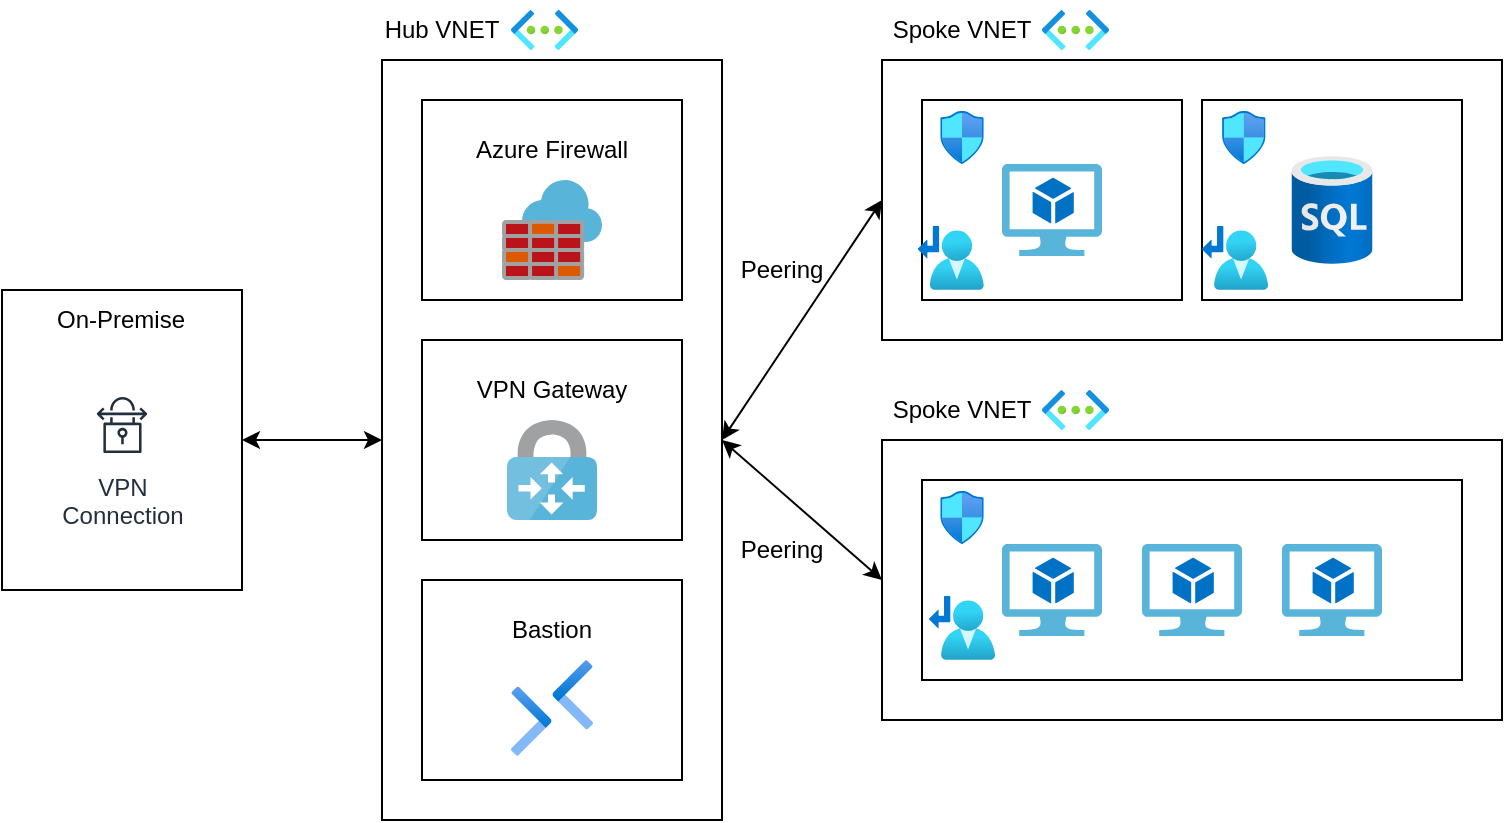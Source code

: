 <mxfile>
    <diagram name="ページ1" id="pa2pwAW6virNKL9udwBQ">
        <mxGraphModel dx="1137" dy="779" grid="1" gridSize="10" guides="1" tooltips="1" connect="1" arrows="1" fold="1" page="1" pageScale="1" pageWidth="827" pageHeight="1169" math="0" shadow="0">
            <root>
                <mxCell id="0"/>
                <mxCell id="1" parent="0"/>
                <mxCell id="B75yLUwn3lLQmJlEsTOT-1" value="" style="rounded=0;whiteSpace=wrap;html=1;" parent="1" vertex="1">
                    <mxGeometry x="250" y="120" width="170" height="380" as="geometry"/>
                </mxCell>
                <mxCell id="B75yLUwn3lLQmJlEsTOT-2" value="" style="rounded=0;whiteSpace=wrap;html=1;" parent="1" vertex="1">
                    <mxGeometry x="270" y="140" width="130" height="100" as="geometry"/>
                </mxCell>
                <mxCell id="B75yLUwn3lLQmJlEsTOT-3" value="" style="rounded=0;whiteSpace=wrap;html=1;" parent="1" vertex="1">
                    <mxGeometry x="270" y="260" width="130" height="100" as="geometry"/>
                </mxCell>
                <mxCell id="B75yLUwn3lLQmJlEsTOT-4" value="" style="rounded=0;whiteSpace=wrap;html=1;" parent="1" vertex="1">
                    <mxGeometry x="270" y="380" width="130" height="100" as="geometry"/>
                </mxCell>
                <mxCell id="B75yLUwn3lLQmJlEsTOT-5" value="Hub VNET" style="text;html=1;align=center;verticalAlign=middle;whiteSpace=wrap;rounded=0;" parent="1" vertex="1">
                    <mxGeometry x="250" y="90" width="60" height="30" as="geometry"/>
                </mxCell>
                <mxCell id="B75yLUwn3lLQmJlEsTOT-6" value="" style="image;sketch=0;aspect=fixed;html=1;points=[];align=center;fontSize=12;image=img/lib/mscae/Azure_Firewall.svg;" parent="1" vertex="1">
                    <mxGeometry x="310" y="180" width="50" height="50" as="geometry"/>
                </mxCell>
                <mxCell id="B75yLUwn3lLQmJlEsTOT-7" value="Azure Firewall" style="text;html=1;align=center;verticalAlign=middle;whiteSpace=wrap;rounded=0;" parent="1" vertex="1">
                    <mxGeometry x="290" y="150" width="90" height="30" as="geometry"/>
                </mxCell>
                <mxCell id="B75yLUwn3lLQmJlEsTOT-8" value="" style="image;sketch=0;aspect=fixed;html=1;points=[];align=center;fontSize=12;image=img/lib/mscae/VPN_Gateway.svg;" parent="1" vertex="1">
                    <mxGeometry x="312.5" y="300" width="45" height="50" as="geometry"/>
                </mxCell>
                <mxCell id="B75yLUwn3lLQmJlEsTOT-9" value="VPN Gateway" style="text;html=1;align=center;verticalAlign=middle;whiteSpace=wrap;rounded=0;" parent="1" vertex="1">
                    <mxGeometry x="290" y="270" width="90" height="30" as="geometry"/>
                </mxCell>
                <mxCell id="B75yLUwn3lLQmJlEsTOT-10" value="" style="image;aspect=fixed;html=1;points=[];align=center;fontSize=12;image=img/lib/azure2/networking/Bastions.svg;" parent="1" vertex="1">
                    <mxGeometry x="314.53" y="420" width="40.94" height="48" as="geometry"/>
                </mxCell>
                <mxCell id="B75yLUwn3lLQmJlEsTOT-11" value="Bastion" style="text;html=1;align=center;verticalAlign=middle;whiteSpace=wrap;rounded=0;" parent="1" vertex="1">
                    <mxGeometry x="290" y="390" width="90" height="30" as="geometry"/>
                </mxCell>
                <mxCell id="B75yLUwn3lLQmJlEsTOT-14" value="" style="rounded=0;whiteSpace=wrap;html=1;" parent="1" vertex="1">
                    <mxGeometry x="500" y="120" width="310" height="140" as="geometry"/>
                </mxCell>
                <mxCell id="B75yLUwn3lLQmJlEsTOT-15" value="Spoke VNET" style="text;html=1;align=center;verticalAlign=middle;whiteSpace=wrap;rounded=0;" parent="1" vertex="1">
                    <mxGeometry x="500" y="90" width="80" height="30" as="geometry"/>
                </mxCell>
                <mxCell id="B75yLUwn3lLQmJlEsTOT-16" value="" style="rounded=0;whiteSpace=wrap;html=1;" parent="1" vertex="1">
                    <mxGeometry x="520" y="140" width="130" height="100" as="geometry"/>
                </mxCell>
                <mxCell id="B75yLUwn3lLQmJlEsTOT-17" value="" style="rounded=0;whiteSpace=wrap;html=1;" parent="1" vertex="1">
                    <mxGeometry x="660" y="140" width="130" height="100" as="geometry"/>
                </mxCell>
                <mxCell id="B75yLUwn3lLQmJlEsTOT-18" value="" style="image;sketch=0;aspect=fixed;html=1;points=[];align=center;fontSize=12;image=img/lib/mscae/Virtual_Machine_2.svg;" parent="1" vertex="1">
                    <mxGeometry x="560" y="172" width="50" height="46" as="geometry"/>
                </mxCell>
                <mxCell id="B75yLUwn3lLQmJlEsTOT-20" value="" style="image;aspect=fixed;html=1;points=[];align=center;fontSize=12;image=img/lib/azure2/networking/Virtual_Networks.svg;" parent="1" vertex="1">
                    <mxGeometry x="314.53" y="95" width="33.5" height="20" as="geometry"/>
                </mxCell>
                <mxCell id="B75yLUwn3lLQmJlEsTOT-21" value="" style="image;aspect=fixed;html=1;points=[];align=center;fontSize=12;image=img/lib/azure2/networking/Virtual_Networks.svg;" parent="1" vertex="1">
                    <mxGeometry x="580" y="95" width="33.5" height="20" as="geometry"/>
                </mxCell>
                <mxCell id="B75yLUwn3lLQmJlEsTOT-22" value="" style="image;aspect=fixed;html=1;points=[];align=center;fontSize=12;image=img/lib/azure2/networking/Network_Security_Groups.svg;" parent="1" vertex="1">
                    <mxGeometry x="529.09" y="145.5" width="21.82" height="26.5" as="geometry"/>
                </mxCell>
                <mxCell id="B75yLUwn3lLQmJlEsTOT-23" value="" style="image;aspect=fixed;html=1;points=[];align=center;fontSize=12;image=img/lib/azure2/networking/Network_Security_Groups.svg;" parent="1" vertex="1">
                    <mxGeometry x="670" y="145.5" width="21.82" height="26.5" as="geometry"/>
                </mxCell>
                <mxCell id="B75yLUwn3lLQmJlEsTOT-24" value="" style="image;aspect=fixed;html=1;points=[];align=center;fontSize=12;image=img/lib/azure2/databases/SQL_Database.svg;" parent="1" vertex="1">
                    <mxGeometry x="704.75" y="168" width="40.5" height="54" as="geometry"/>
                </mxCell>
                <mxCell id="B75yLUwn3lLQmJlEsTOT-25" value="" style="rounded=0;whiteSpace=wrap;html=1;" parent="1" vertex="1">
                    <mxGeometry x="500" y="310" width="310" height="140" as="geometry"/>
                </mxCell>
                <mxCell id="B75yLUwn3lLQmJlEsTOT-26" value="Spoke VNET" style="text;html=1;align=center;verticalAlign=middle;whiteSpace=wrap;rounded=0;" parent="1" vertex="1">
                    <mxGeometry x="500" y="280" width="80" height="30" as="geometry"/>
                </mxCell>
                <mxCell id="B75yLUwn3lLQmJlEsTOT-27" value="" style="rounded=0;whiteSpace=wrap;html=1;" parent="1" vertex="1">
                    <mxGeometry x="520" y="330" width="270" height="100" as="geometry"/>
                </mxCell>
                <mxCell id="B75yLUwn3lLQmJlEsTOT-29" value="" style="image;sketch=0;aspect=fixed;html=1;points=[];align=center;fontSize=12;image=img/lib/mscae/Virtual_Machine_2.svg;" parent="1" vertex="1">
                    <mxGeometry x="560" y="362" width="50" height="46" as="geometry"/>
                </mxCell>
                <mxCell id="B75yLUwn3lLQmJlEsTOT-30" value="" style="image;aspect=fixed;html=1;points=[];align=center;fontSize=12;image=img/lib/azure2/networking/Virtual_Networks.svg;" parent="1" vertex="1">
                    <mxGeometry x="580" y="285" width="33.5" height="20" as="geometry"/>
                </mxCell>
                <mxCell id="B75yLUwn3lLQmJlEsTOT-31" value="" style="image;aspect=fixed;html=1;points=[];align=center;fontSize=12;image=img/lib/azure2/networking/Network_Security_Groups.svg;" parent="1" vertex="1">
                    <mxGeometry x="529.09" y="335.5" width="21.82" height="26.5" as="geometry"/>
                </mxCell>
                <mxCell id="B75yLUwn3lLQmJlEsTOT-34" value="" style="image;sketch=0;aspect=fixed;html=1;points=[];align=center;fontSize=12;image=img/lib/mscae/Virtual_Machine_2.svg;" parent="1" vertex="1">
                    <mxGeometry x="630" y="362" width="50" height="46" as="geometry"/>
                </mxCell>
                <mxCell id="B75yLUwn3lLQmJlEsTOT-35" value="" style="image;sketch=0;aspect=fixed;html=1;points=[];align=center;fontSize=12;image=img/lib/mscae/Virtual_Machine_2.svg;" parent="1" vertex="1">
                    <mxGeometry x="700" y="362" width="50" height="46" as="geometry"/>
                </mxCell>
                <mxCell id="B75yLUwn3lLQmJlEsTOT-36" value="" style="endArrow=classic;startArrow=classic;html=1;rounded=0;exitX=1;exitY=0.5;exitDx=0;exitDy=0;entryX=0;entryY=0.5;entryDx=0;entryDy=0;" parent="1" source="B75yLUwn3lLQmJlEsTOT-1" target="B75yLUwn3lLQmJlEsTOT-14" edge="1">
                    <mxGeometry width="50" height="50" relative="1" as="geometry">
                        <mxPoint x="440" y="290" as="sourcePoint"/>
                        <mxPoint x="490" y="240" as="targetPoint"/>
                    </mxGeometry>
                </mxCell>
                <mxCell id="B75yLUwn3lLQmJlEsTOT-39" value="" style="endArrow=classic;startArrow=classic;html=1;rounded=0;entryX=0;entryY=0.5;entryDx=0;entryDy=0;" parent="1" target="B75yLUwn3lLQmJlEsTOT-25" edge="1">
                    <mxGeometry width="50" height="50" relative="1" as="geometry">
                        <mxPoint x="420" y="310" as="sourcePoint"/>
                        <mxPoint x="510" y="200" as="targetPoint"/>
                    </mxGeometry>
                </mxCell>
                <mxCell id="B75yLUwn3lLQmJlEsTOT-41" value="Peering" style="text;html=1;align=center;verticalAlign=middle;whiteSpace=wrap;rounded=0;" parent="1" vertex="1">
                    <mxGeometry x="410" y="210" width="80" height="30" as="geometry"/>
                </mxCell>
                <mxCell id="B75yLUwn3lLQmJlEsTOT-43" value="Peering" style="text;html=1;align=center;verticalAlign=middle;whiteSpace=wrap;rounded=0;" parent="1" vertex="1">
                    <mxGeometry x="410" y="350" width="80" height="30" as="geometry"/>
                </mxCell>
                <mxCell id="B75yLUwn3lLQmJlEsTOT-45" value="" style="rounded=0;whiteSpace=wrap;html=1;" parent="1" vertex="1">
                    <mxGeometry x="60" y="235" width="120" height="150" as="geometry"/>
                </mxCell>
                <mxCell id="B75yLUwn3lLQmJlEsTOT-46" value="On-Premise" style="text;html=1;align=center;verticalAlign=middle;whiteSpace=wrap;rounded=0;" parent="1" vertex="1">
                    <mxGeometry x="75.28" y="235" width="89.44" height="30" as="geometry"/>
                </mxCell>
                <mxCell id="B75yLUwn3lLQmJlEsTOT-47" value="" style="endArrow=classic;startArrow=classic;html=1;rounded=0;exitX=1;exitY=0.5;exitDx=0;exitDy=0;entryX=0;entryY=0.5;entryDx=0;entryDy=0;" parent="1" source="B75yLUwn3lLQmJlEsTOT-45" target="B75yLUwn3lLQmJlEsTOT-1" edge="1">
                    <mxGeometry width="50" height="50" relative="1" as="geometry">
                        <mxPoint x="60" y="430" as="sourcePoint"/>
                        <mxPoint x="110" y="380" as="targetPoint"/>
                    </mxGeometry>
                </mxCell>
                <mxCell id="B75yLUwn3lLQmJlEsTOT-54" value="VPN&#10;Connection" style="sketch=0;outlineConnect=0;fontColor=#232F3E;gradientColor=none;strokeColor=#232F3E;fillColor=#ffffff;dashed=0;verticalLabelPosition=bottom;verticalAlign=top;align=center;html=1;fontSize=12;fontStyle=0;aspect=fixed;shape=mxgraph.aws4.resourceIcon;resIcon=mxgraph.aws4.vpn_connection;" parent="1" vertex="1">
                    <mxGeometry x="102.5" y="285" width="35" height="35" as="geometry"/>
                </mxCell>
                <mxCell id="B75yLUwn3lLQmJlEsTOT-55" value="" style="image;aspect=fixed;html=1;points=[];align=center;fontSize=12;image=img/lib/azure2/networking/Route_Tables.svg;" parent="1" vertex="1">
                    <mxGeometry x="517.88" y="203" width="33.03" height="32" as="geometry"/>
                </mxCell>
                <mxCell id="B75yLUwn3lLQmJlEsTOT-56" value="" style="image;aspect=fixed;html=1;points=[];align=center;fontSize=12;image=img/lib/azure2/networking/Route_Tables.svg;" parent="1" vertex="1">
                    <mxGeometry x="660" y="203" width="33.03" height="32" as="geometry"/>
                </mxCell>
                <mxCell id="B75yLUwn3lLQmJlEsTOT-57" value="" style="image;aspect=fixed;html=1;points=[];align=center;fontSize=12;image=img/lib/azure2/networking/Route_Tables.svg;" parent="1" vertex="1">
                    <mxGeometry x="523.49" y="388" width="33.03" height="32" as="geometry"/>
                </mxCell>
            </root>
        </mxGraphModel>
    </diagram>
</mxfile>
